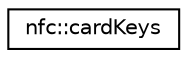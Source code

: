 digraph "Graphical Class Hierarchy"
{
  edge [fontname="Helvetica",fontsize="10",labelfontname="Helvetica",labelfontsize="10"];
  node [fontname="Helvetica",fontsize="10",shape=record];
  rankdir="LR";
  Node0 [label="nfc::cardKeys",height=0.2,width=0.4,color="black", fillcolor="white", style="filled",URL="$structnfc_1_1cardKeys.html",tooltip="A struct containing all 32 keys of a mifare classic 1k. Can be altered based on own card setting..."];
}

